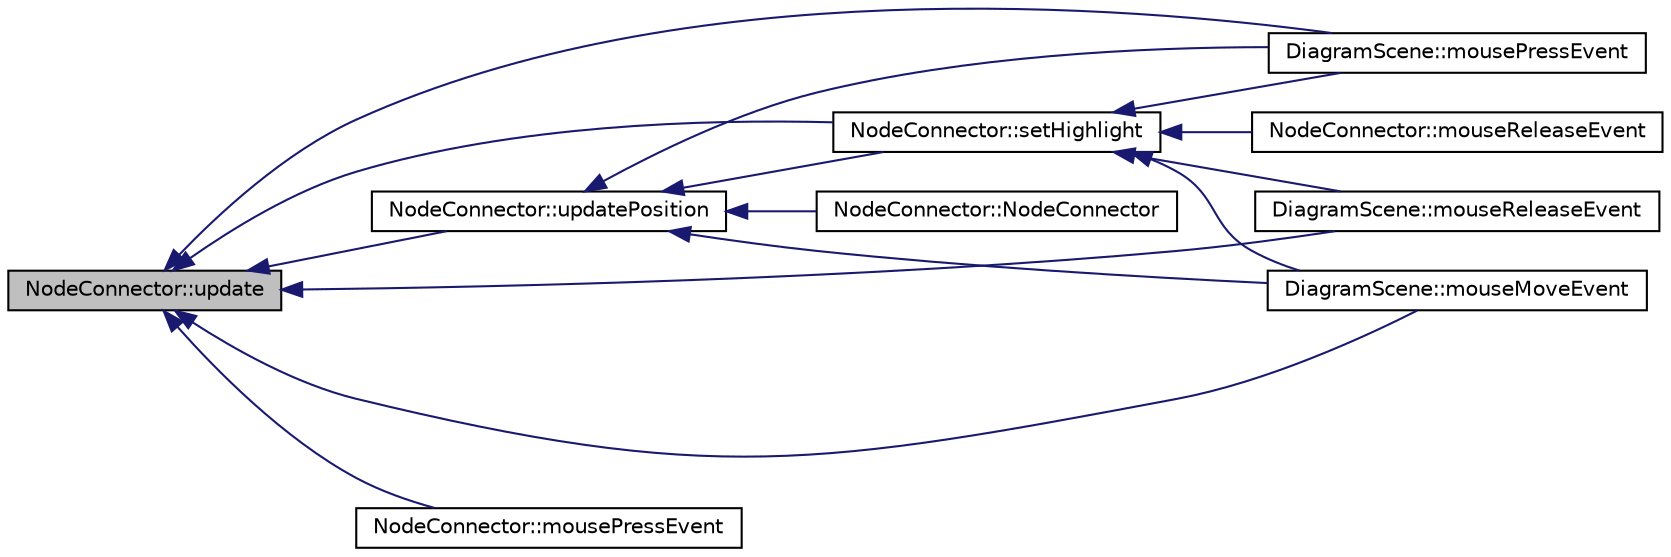 digraph G
{
  edge [fontname="Helvetica",fontsize="10",labelfontname="Helvetica",labelfontsize="10"];
  node [fontname="Helvetica",fontsize="10",shape=record];
  rankdir="LR";
  Node1 [label="NodeConnector::update",height=0.2,width=0.4,color="black", fillcolor="grey75", style="filled" fontcolor="black"];
  Node1 -> Node2 [dir="back",color="midnightblue",fontsize="10",style="solid",fontname="Helvetica"];
  Node2 [label="DiagramScene::mousePressEvent",height=0.2,width=0.4,color="black", fillcolor="white", style="filled",URL="$class_diagram_scene.html#a56249136dab559afa4f840a5c92acf73",tooltip="[5]"];
  Node1 -> Node3 [dir="back",color="midnightblue",fontsize="10",style="solid",fontname="Helvetica"];
  Node3 [label="DiagramScene::mouseMoveEvent",height=0.2,width=0.4,color="black", fillcolor="white", style="filled",URL="$class_diagram_scene.html#a4c0f6af69a806c55da083a110a4eb820",tooltip="[9]"];
  Node1 -> Node4 [dir="back",color="midnightblue",fontsize="10",style="solid",fontname="Helvetica"];
  Node4 [label="DiagramScene::mouseReleaseEvent",height=0.2,width=0.4,color="black", fillcolor="white", style="filled",URL="$class_diagram_scene.html#a361512439a7cf2bcd0388c78eb1bb301",tooltip="[10]"];
  Node1 -> Node5 [dir="back",color="midnightblue",fontsize="10",style="solid",fontname="Helvetica"];
  Node5 [label="NodeConnector::updatePosition",height=0.2,width=0.4,color="black", fillcolor="white", style="filled",URL="$class_node_connector.html#aeed9eaacf59cc30817666e6780887fa0"];
  Node5 -> Node2 [dir="back",color="midnightblue",fontsize="10",style="solid",fontname="Helvetica"];
  Node5 -> Node3 [dir="back",color="midnightblue",fontsize="10",style="solid",fontname="Helvetica"];
  Node5 -> Node6 [dir="back",color="midnightblue",fontsize="10",style="solid",fontname="Helvetica"];
  Node6 [label="NodeConnector::NodeConnector",height=0.2,width=0.4,color="black", fillcolor="white", style="filled",URL="$class_node_connector.html#a7b6510a9cf9528de2df706dce2dcaca2"];
  Node5 -> Node7 [dir="back",color="midnightblue",fontsize="10",style="solid",fontname="Helvetica"];
  Node7 [label="NodeConnector::setHighlight",height=0.2,width=0.4,color="black", fillcolor="white", style="filled",URL="$class_node_connector.html#a940487f04129410aef7dd893c68dbcc8"];
  Node7 -> Node2 [dir="back",color="midnightblue",fontsize="10",style="solid",fontname="Helvetica"];
  Node7 -> Node3 [dir="back",color="midnightblue",fontsize="10",style="solid",fontname="Helvetica"];
  Node7 -> Node4 [dir="back",color="midnightblue",fontsize="10",style="solid",fontname="Helvetica"];
  Node7 -> Node8 [dir="back",color="midnightblue",fontsize="10",style="solid",fontname="Helvetica"];
  Node8 [label="NodeConnector::mouseReleaseEvent",height=0.2,width=0.4,color="black", fillcolor="white", style="filled",URL="$class_node_connector.html#a627e0cac884ee46e444346dd3759a3f1"];
  Node1 -> Node7 [dir="back",color="midnightblue",fontsize="10",style="solid",fontname="Helvetica"];
  Node1 -> Node9 [dir="back",color="midnightblue",fontsize="10",style="solid",fontname="Helvetica"];
  Node9 [label="NodeConnector::mousePressEvent",height=0.2,width=0.4,color="black", fillcolor="white", style="filled",URL="$class_node_connector.html#a6662087418bde2531a539d2f98eaeeec"];
}
